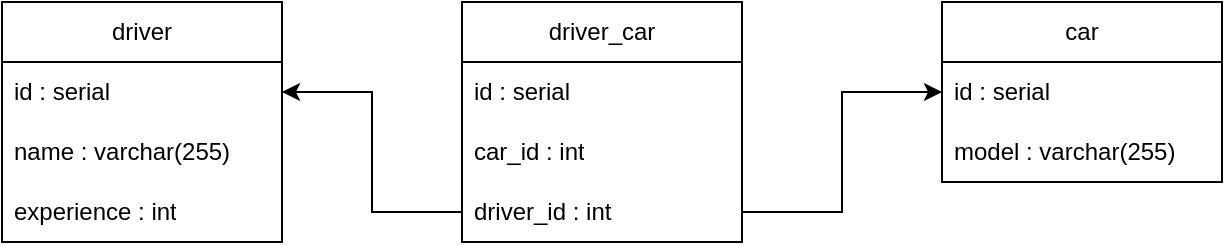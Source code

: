 <mxfile version="22.1.22" type="embed">
  <diagram id="C5RBs43oDa-KdzZeNtuy" name="Page-1">
    <mxGraphModel dx="936" dy="277" grid="1" gridSize="10" guides="1" tooltips="1" connect="1" arrows="1" fold="1" page="1" pageScale="1" pageWidth="827" pageHeight="1169" math="0" shadow="0">
      <root>
        <mxCell id="WIyWlLk6GJQsqaUBKTNV-0" />
        <mxCell id="WIyWlLk6GJQsqaUBKTNV-1" parent="WIyWlLk6GJQsqaUBKTNV-0" />
        <mxCell id="LQAXHDSxu1agAO1cO7lD-0" value="car" style="swimlane;fontStyle=0;childLayout=stackLayout;horizontal=1;startSize=30;horizontalStack=0;resizeParent=1;resizeParentMax=0;resizeLast=0;collapsible=1;marginBottom=0;whiteSpace=wrap;html=1;" parent="WIyWlLk6GJQsqaUBKTNV-1" vertex="1">
          <mxGeometry x="570" y="220" width="140" height="90" as="geometry" />
        </mxCell>
        <mxCell id="LQAXHDSxu1agAO1cO7lD-1" value="id : serial" style="text;strokeColor=none;fillColor=none;align=left;verticalAlign=middle;spacingLeft=4;spacingRight=4;overflow=hidden;points=[[0,0.5],[1,0.5]];portConstraint=eastwest;rotatable=0;whiteSpace=wrap;html=1;" parent="LQAXHDSxu1agAO1cO7lD-0" vertex="1">
          <mxGeometry y="30" width="140" height="30" as="geometry" />
        </mxCell>
        <mxCell id="LQAXHDSxu1agAO1cO7lD-2" value="model : varchar(255)" style="text;strokeColor=none;fillColor=none;align=left;verticalAlign=middle;spacingLeft=4;spacingRight=4;overflow=hidden;points=[[0,0.5],[1,0.5]];portConstraint=eastwest;rotatable=0;whiteSpace=wrap;html=1;" parent="LQAXHDSxu1agAO1cO7lD-0" vertex="1">
          <mxGeometry y="60" width="140" height="30" as="geometry" />
        </mxCell>
        <mxCell id="LQAXHDSxu1agAO1cO7lD-10" value="driver" style="swimlane;fontStyle=0;childLayout=stackLayout;horizontal=1;startSize=30;horizontalStack=0;resizeParent=1;resizeParentMax=0;resizeLast=0;collapsible=1;marginBottom=0;whiteSpace=wrap;html=1;" parent="WIyWlLk6GJQsqaUBKTNV-1" vertex="1">
          <mxGeometry x="100" y="220" width="140" height="120" as="geometry" />
        </mxCell>
        <mxCell id="LQAXHDSxu1agAO1cO7lD-11" value="id : serial" style="text;strokeColor=none;fillColor=none;align=left;verticalAlign=middle;spacingLeft=4;spacingRight=4;overflow=hidden;points=[[0,0.5],[1,0.5]];portConstraint=eastwest;rotatable=0;whiteSpace=wrap;html=1;" parent="LQAXHDSxu1agAO1cO7lD-10" vertex="1">
          <mxGeometry y="30" width="140" height="30" as="geometry" />
        </mxCell>
        <mxCell id="LQAXHDSxu1agAO1cO7lD-12" value="name : varchar(255)" style="text;strokeColor=none;fillColor=none;align=left;verticalAlign=middle;spacingLeft=4;spacingRight=4;overflow=hidden;points=[[0,0.5],[1,0.5]];portConstraint=eastwest;rotatable=0;whiteSpace=wrap;html=1;" parent="LQAXHDSxu1agAO1cO7lD-10" vertex="1">
          <mxGeometry y="60" width="140" height="30" as="geometry" />
        </mxCell>
        <mxCell id="LQAXHDSxu1agAO1cO7lD-13" value="experience : int" style="text;strokeColor=none;fillColor=none;align=left;verticalAlign=middle;spacingLeft=4;spacingRight=4;overflow=hidden;points=[[0,0.5],[1,0.5]];portConstraint=eastwest;rotatable=0;whiteSpace=wrap;html=1;" parent="LQAXHDSxu1agAO1cO7lD-10" vertex="1">
          <mxGeometry y="90" width="140" height="30" as="geometry" />
        </mxCell>
        <mxCell id="LQAXHDSxu1agAO1cO7lD-19" value="driver_car" style="swimlane;fontStyle=0;childLayout=stackLayout;horizontal=1;startSize=30;horizontalStack=0;resizeParent=1;resizeParentMax=0;resizeLast=0;collapsible=1;marginBottom=0;whiteSpace=wrap;html=1;" parent="WIyWlLk6GJQsqaUBKTNV-1" vertex="1">
          <mxGeometry x="330" y="220" width="140" height="120" as="geometry" />
        </mxCell>
        <mxCell id="LQAXHDSxu1agAO1cO7lD-20" value="id : serial" style="text;strokeColor=none;fillColor=none;align=left;verticalAlign=middle;spacingLeft=4;spacingRight=4;overflow=hidden;points=[[0,0.5],[1,0.5]];portConstraint=eastwest;rotatable=0;whiteSpace=wrap;html=1;" parent="LQAXHDSxu1agAO1cO7lD-19" vertex="1">
          <mxGeometry y="30" width="140" height="30" as="geometry" />
        </mxCell>
        <mxCell id="LQAXHDSxu1agAO1cO7lD-21" value="car_id : int" style="text;strokeColor=none;fillColor=none;align=left;verticalAlign=middle;spacingLeft=4;spacingRight=4;overflow=hidden;points=[[0,0.5],[1,0.5]];portConstraint=eastwest;rotatable=0;whiteSpace=wrap;html=1;" parent="LQAXHDSxu1agAO1cO7lD-19" vertex="1">
          <mxGeometry y="60" width="140" height="30" as="geometry" />
        </mxCell>
        <mxCell id="LQAXHDSxu1agAO1cO7lD-22" value="driver_id : int" style="text;strokeColor=none;fillColor=none;align=left;verticalAlign=middle;spacingLeft=4;spacingRight=4;overflow=hidden;points=[[0,0.5],[1,0.5]];portConstraint=eastwest;rotatable=0;whiteSpace=wrap;html=1;" parent="LQAXHDSxu1agAO1cO7lD-19" vertex="1">
          <mxGeometry y="90" width="140" height="30" as="geometry" />
        </mxCell>
        <mxCell id="LQAXHDSxu1agAO1cO7lD-23" style="edgeStyle=orthogonalEdgeStyle;rounded=0;orthogonalLoop=1;jettySize=auto;html=1;exitX=1;exitY=0.5;exitDx=0;exitDy=0;entryX=0;entryY=0.5;entryDx=0;entryDy=0;" parent="WIyWlLk6GJQsqaUBKTNV-1" source="LQAXHDSxu1agAO1cO7lD-22" target="LQAXHDSxu1agAO1cO7lD-1" edge="1">
          <mxGeometry relative="1" as="geometry" />
        </mxCell>
        <mxCell id="LQAXHDSxu1agAO1cO7lD-24" style="edgeStyle=orthogonalEdgeStyle;rounded=0;orthogonalLoop=1;jettySize=auto;html=1;exitX=0;exitY=0.5;exitDx=0;exitDy=0;entryX=1;entryY=0.5;entryDx=0;entryDy=0;" parent="WIyWlLk6GJQsqaUBKTNV-1" source="LQAXHDSxu1agAO1cO7lD-22" target="LQAXHDSxu1agAO1cO7lD-11" edge="1">
          <mxGeometry relative="1" as="geometry" />
        </mxCell>
      </root>
    </mxGraphModel>
  </diagram>
</mxfile>
